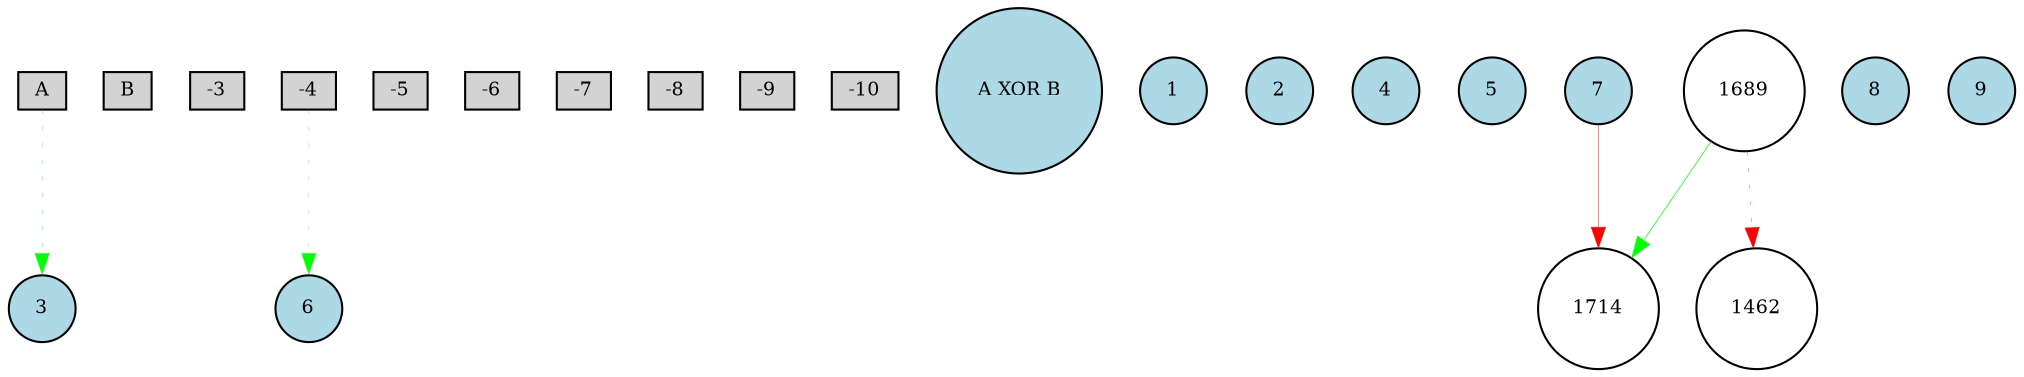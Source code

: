 digraph {
	node [fontsize=9 height=0.2 shape=circle width=0.2]
	A [fillcolor=lightgray shape=box style=filled]
	B [fillcolor=lightgray shape=box style=filled]
	-3 [fillcolor=lightgray shape=box style=filled]
	-4 [fillcolor=lightgray shape=box style=filled]
	-5 [fillcolor=lightgray shape=box style=filled]
	-6 [fillcolor=lightgray shape=box style=filled]
	-7 [fillcolor=lightgray shape=box style=filled]
	-8 [fillcolor=lightgray shape=box style=filled]
	-9 [fillcolor=lightgray shape=box style=filled]
	-10 [fillcolor=lightgray shape=box style=filled]
	"A XOR B" [fillcolor=lightblue style=filled]
	1 [fillcolor=lightblue style=filled]
	2 [fillcolor=lightblue style=filled]
	3 [fillcolor=lightblue style=filled]
	4 [fillcolor=lightblue style=filled]
	5 [fillcolor=lightblue style=filled]
	6 [fillcolor=lightblue style=filled]
	7 [fillcolor=lightblue style=filled]
	8 [fillcolor=lightblue style=filled]
	9 [fillcolor=lightblue style=filled]
	1714 [fillcolor=white style=filled]
	1462 [fillcolor=white style=filled]
	1689 [fillcolor=white style=filled]
	1689 -> 1714 [color=green penwidth=0.355895721605 style=solid]
	A -> 3 [color=green penwidth=0.154671243599 style=dotted]
	1689 -> 1462 [color=red penwidth=0.15408987849 style=dotted]
	-4 -> 6 [color=green penwidth=0.122510357636 style=dotted]
	7 -> 1714 [color=red penwidth=0.223684862356 style=solid]
}
